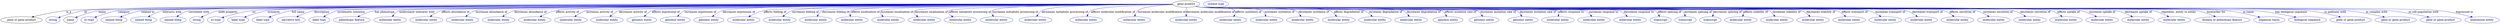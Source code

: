 digraph {
	graph [bb="0,0,10653,123"];
	node [label="\N"];
	"gene product"	 [height=0.5,
		label="gene product",
		pos="5091.1,105",
		width=1.5707];
	"gene or gene product"	 [height=0.5,
		pos="85.142,18",
		width=2.3651];
	"gene product" -> "gene or gene product"	 [label=is_a,
		lp="293.14,61.5",
		pos="e,131.08,33.323 5034.4,104.97 4510.7,104.69 529.59,101.45 282.14,69 233.54,62.626 179.76,48.181 140.68,36.286"];
	id	 [color=blue,
		height=0.5,
		label=string,
		pos="219.14,18",
		width=0.84854];
	"gene product" -> id	 [color=blue,
		label=id,
		lp="370.64,61.5",
		pos="e,242.98,29.379 5034.2,104.8 4506.7,102.89 486.36,87.741 365.14,69 324.97,62.79 281.26,46.09 252.23,33.478",
		style=solid];
	name	 [height=0.5,
		pos="298.14,18",
		width=0.84854];
	"gene product" -> name	 [color=blue,
		label=name,
		lp="448.64,61.5",
		pos="e,321.27,29.854 5034.2,104.82 4510.9,103.12 552.21,89.565 433.14,69 396.64,62.696 357.27,46.663 330.53,34.242",
		style=solid];
	category	 [color=blue,
		height=0.5,
		label="iri type",
		pos="383.14,18",
		width=1.011];
	"gene product" -> category	 [color=blue,
		label=category,
		lp="545.64,61.5",
		pos="e,409.27,30.773 5034.5,104.82 4517.9,103.1 638.81,89.558 522.14,69 485.57,62.555 446.01,47.143 418.48,34.937",
		style=solid];
	"related to"	 [color=blue,
		height=0.5,
		label="named thing",
		pos="493.14,18",
		width=1.5346];
	"gene product" -> "related to"	 [color=blue,
		label="related to",
		lp="651.14,61.5",
		pos="e,523.15,33.195 5034.6,104.83 4524.9,103.23 738.8,90.667 625.14,69 592.83,62.84 558.21,49.172 532.53,37.535",
		style=solid];
	"interacts with"	 [color=blue,
		height=0.5,
		label="named thing",
		pos="621.14,18",
		width=1.5346];
	"gene product" -> "interacts with"	 [color=blue,
		label="interacts with",
		lp="757.14,61.5",
		pos="e,645.09,34.41 5034.6,104.9 4530.9,103.96 830,96.112 720.14,69 696.59,63.187 672.34,50.822 653.74,39.723",
		style=solid];
	"correlated with"	 [color=blue,
		height=0.5,
		label="named thing",
		pos="749.14,18",
		width=1.5346];
	"gene product" -> "correlated with"	 [color=blue,
		label="correlated with",
		lp="872.14,61.5",
		pos="e,769.18,34.88 5034.5,104.95 4537.4,104.44 936.94,99.701 831.14,69 811.76,63.376 792.48,51.765 777.48,41.04",
		style=solid];
	"node property"	 [color=blue,
		height=0.5,
		label=string,
		pos="853.14,18",
		width=0.84854];
	"gene product" -> "node property"	 [color=blue,
		label="node property",
		lp="997.14,61.5",
		pos="e,874.03,31.485 5034.3,104.85 4545.1,103.52 1063.1,93.18 959.14,69 931.89,62.66 903.44,48.497 882.89,36.701",
		style=solid];
	iri	 [color=blue,
		height=0.5,
		label="iri type",
		pos="938.14,18",
		width=1.011];
	"gene product" -> iri	 [color=blue,
		label=iri,
		lp="1109.6,61.5",
		pos="e,966.13,29.677 5034.5,104.91 4563.3,104.12 1306.6,97.629 1103.1,69 1058.2,62.678 1008.7,46.007 975.79,33.432",
		style=solid];
	synonym	 [color=blue,
		height=0.5,
		label="label type",
		pos="1038.1,18",
		width=1.2638];
	"gene product" -> synonym	 [color=blue,
		label=synonym,
		lp="1198.6,61.5",
		pos="e,1066.5,32.092 5034.3,104.75 4559.7,102.67 1272.4,87.593 1173.1,69 1139,62.611 1102.3,48.209 1075.8,36.333",
		style=solid];
	"full name"	 [color=blue,
		height=0.5,
		label="label type",
		pos="1147.1,18",
		width=1.2638];
	"gene product" -> "full name"	 [color=blue,
		label="full name",
		lp="1306.6,61.5",
		pos="e,1175.3,32.209 5034.4,104.74 4567.5,102.6 1376.5,87.318 1280.1,69 1246.6,62.626 1210.6,48.296 1184.5,36.445",
		style=solid];
	description	 [color=blue,
		height=0.5,
		label="narrative text",
		pos="1268.1,18",
		width=1.6068];
	"gene product" -> description	 [color=blue,
		label=description,
		lp="1412.6,61.5",
		pos="e,1295.6,34.163 5034.4,104.77 4574.9,102.88 1475.3,89.367 1382.1,69 1354.9,63.045 1326.3,50.199 1304.5,38.891",
		style=solid];
	"systematic synonym"	 [color=blue,
		height=0.5,
		label="label type",
		pos="1389.1,18",
		width=1.2638];
	"gene product" -> "systematic synonym"	 [color=blue,
		label="systematic synonym",
		lp="1541.1,61.5",
		pos="e,1411.5,33.895 5034.6,104.81 4582.7,103.22 1574.9,91.844 1485.1,69 1462.1,63.135 1438.5,50.684 1420.4,39.553",
		style=solid];
	"has phenotype"	 [color=blue,
		height=0.5,
		label="phenotypic feature",
		pos="1529.1,18",
		width=2.1304];
	"gene product" -> "has phenotype"	 [color=blue,
		label="has phenotype",
		lp="1687.6,61.5",
		pos="e,1558.9,34.66 5034.4,104.72 4593.7,102.47 1734.5,87.199 1648.1,69 1620.1,63.094 1590.5,50.429 1567.8,39.199",
		style=solid];
	"molecularly interacts with"	 [color=blue,
		height=0.5,
		label="molecular entity",
		pos="1693.1,18",
		width=1.9137];
	"gene product" -> "molecularly interacts with"	 [color=blue,
		label="molecularly interacts with",
		lp="1826.6,61.5",
		pos="e,1708.5,35.808 5034.4,104.91 4601.3,104.16 1835.4,98.253 1755.1,69 1740.4,63.622 1726.6,53.101 1715.8,43.005",
		style=solid];
	"affects abundance of"	 [color=blue,
		height=0.5,
		label="molecular entity",
		pos="1849.1,18",
		width=1.9137];
	"gene product" -> "affects abundance of"	 [color=blue,
		label="affects abundance of",
		lp="1993.6,61.5",
		pos="e,1871.2,35.125 5034.5,104.75 4615.9,102.87 2014.8,90.358 1937.1,69 1916.6,63.351 1895.9,51.698 1879.7,40.956",
		style=solid];
	"increases abundance of"	 [color=blue,
		height=0.5,
		label="molecular entity",
		pos="2005.1,18",
		width=1.9137];
	"gene product" -> "increases abundance of"	 [color=blue,
		label="increases abundance of",
		lp="2147.6,61.5",
		pos="e,2025,35.355 5034.6,104.76 4627.5,102.95 2157.5,91.107 2084.1,69 2065.6,63.41 2047.3,52.039 2032.9,41.45",
		style=solid];
	"decreases abundance of"	 [color=blue,
		height=0.5,
		label="molecular entity",
		pos="2161.1,18",
		width=1.9137];
	"gene product" -> "decreases abundance of"	 [color=blue,
		label="decreases abundance of",
		lp="2315.6,61.5",
		pos="e,2183.8,35.119 5034.3,104.67 4639.7,102.34 2320.8,87.841 2251.1,69 2230.2,63.343 2209,51.69 2192.5,40.949",
		style=solid];
	"affects activity of"	 [color=blue,
		height=0.5,
		label="molecular entity",
		pos="2317.1,18",
		width=1.9137];
	"gene product" -> "affects activity of"	 [color=blue,
		label="affects activity of",
		lp="2476.1,61.5",
		pos="e,2344.7,34.629 5034.3,104.9 4660,104.16 2559.6,98.68 2428.1,69 2402,63.099 2374.6,50.606 2353.6,39.462",
		style=solid];
	"increases activity of"	 [color=blue,
		height=0.5,
		label="molecular entity",
		pos="2473.1,18",
		width=1.9137];
	"gene product" -> "increases activity of"	 [color=blue,
		label="increases activity of",
		lp="2618.6,61.5",
		pos="e,2496.1,35.109 5034.5,104.58 4666.4,101.78 2625.8,85.574 2564.1,69 2542.8,63.276 2521.2,51.458 2504.4,40.639",
		style=solid];
	"decreases activity of"	 [color=blue,
		height=0.5,
		label="molecular entity",
		pos="2629.1,18",
		width=1.9137];
	"gene product" -> "decreases activity of"	 [color=blue,
		label="decreases activity of",
		lp="2762.1,61.5",
		pos="e,2648.4,35.33 5034.6,104.58 4678.8,101.92 2763.6,86.762 2706.1,69 2688.1,63.427 2670.4,52.213 2656.5,41.716",
		style=solid];
	"affects expression of"	 [color=blue,
		height=0.5,
		label="genomic entity",
		pos="2780.1,18",
		width=1.7693];
	"gene product" -> "affects expression of"	 [color=blue,
		label="affects expression of",
		lp="2904.6,61.5",
		pos="e,2797.1,35.549 5034.4,104.57 4690.6,101.92 2901.4,87.238 2848.1,69 2832.1,63.525 2816.9,52.737 2804.8,42.487",
		style=solid];
	"increases expression of"	 [color=blue,
		height=0.5,
		label="genomic entity",
		pos="2925.1,18",
		width=1.7693];
	"gene product" -> "increases expression of"	 [color=blue,
		label="increases expression of",
		lp="3053.6,61.5",
		pos="e,2941.2,35.531 5034.5,104.53 4704.2,101.7 3039.7,86.591 2990.1,69 2974.7,63.501 2960,52.71 2948.6,42.465",
		style=solid];
	"decreases expression of"	 [color=blue,
		height=0.5,
		label="genomic entity",
		pos="3070.1,18",
		width=1.7693];
	"gene product" -> "decreases expression of"	 [color=blue,
		label="decreases expression of",
		lp="3216.6,61.5",
		pos="e,3090.5,35.065 5034.6,104.8 4724.8,103.58 3244.6,96.342 3152.1,69 3132.9,63.318 3113.8,51.822 3098.8,41.181",
		style=solid];
	"affects folding of"	 [color=blue,
		height=0.5,
		label="molecular entity",
		pos="3221.1,18",
		width=1.9137];
	"gene product" -> "affects folding of"	 [color=blue,
		label="affects folding of",
		lp="3370.1,61.5",
		pos="e,3246.7,34.82 5034.4,104.55 4741.2,102.12 3408,89.946 3323.1,69 3299.2,63.102 3274.5,50.906 3255.4,39.919",
		style=solid];
	"increases folding of"	 [color=blue,
		height=0.5,
		label="molecular entity",
		pos="3377.1,18",
		width=1.9137];
	"gene product" -> "increases folding of"	 [color=blue,
		label="increases folding of",
		lp="3502.1,61.5",
		pos="e,3395,35.524 5034.2,104.7 4753.3,103.09 3524.8,94.609 3448.1,69 3431.5,63.438 3415.4,52.491 3402.7,42.161",
		style=solid];
	"decreases folding of"	 [color=blue,
		height=0.5,
		label="molecular entity",
		pos="3533.1,18",
		width=1.9137];
	"gene product" -> "decreases folding of"	 [color=blue,
		label="decreases folding of",
		lp="3634.1,61.5",
		pos="e,3543.7,35.888 5034.3,104.9 4767.1,104.29 3646.4,99.86 3579.1,69 3567.5,63.652 3557.5,53.802 3549.9,44.173",
		style=solid];
	"affects localization of"	 [color=blue,
		height=0.5,
		label="molecular entity",
		pos="3689.1,18",
		width=1.9137];
	"gene product" -> "affects localization of"	 [color=blue,
		label="affects localization of",
		lp="3761.1,61.5",
		pos="e,3688.6,36.003 5034.4,104.46 4776.9,101.88 3728.6,90.113 3702.1,69 3695.2,63.429 3691.6,54.676 3689.9,45.984",
		style=solid];
	"increases localization of"	 [color=blue,
		height=0.5,
		label="molecular entity",
		pos="3845.1,18",
		width=1.9137];
	"gene product" -> "increases localization of"	 [color=blue,
		label="increases localization of",
		lp="3894.1,61.5",
		pos="e,3831,36.087 5034.2,104.45 4790.9,101.96 3849.4,90.912 3828.1,69 3821.8,62.512 3822.7,53.625 3826.3,45.086",
		style=solid];
	"decreases localization of"	 [color=blue,
		height=0.5,
		label="molecular entity",
		pos="4001.1,18",
		width=1.9137];
	"gene product" -> "decreases localization of"	 [color=blue,
		label="decreases localization of",
		lp="4035.1,61.5",
		pos="e,3978.6,35.267 5034.6,104.25 4809.3,101.11 3986.9,88.344 3968.1,69 3960.7,61.266 3964.4,51.589 3971.6,42.749",
		style=solid];
	"affects metabolic processing of"	 [color=blue,
		height=0.5,
		label="molecular entity",
		pos="4157.1,18",
		width=1.9137];
	"gene product" -> "affects metabolic processing of"	 [color=blue,
		label="affects metabolic processing of",
		lp="4195.6,61.5",
		pos="e,4127,34.251 5034.5,103.97 4827.9,100.1 4126.3,85.737 4110.1,69 4101.2,59.703 4108,49.244 4118.9,40.229",
		style=solid];
	"increases metabolic processing of"	 [color=blue,
		height=0.5,
		label="molecular entity",
		pos="4313.1,18",
		width=1.9137];
	"gene product" -> "increases metabolic processing of"	 [color=blue,
		label="increases metabolic processing of",
		lp="4381.1,61.5",
		pos="e,4295.4,35.734 5034.6,104.58 4856.1,102.97 4314.9,95.901 4289.1,69 4282.4,61.998 4284.5,52.784 4289.6,44.117",
		style=solid];
	"decreases metabolic processing of"	 [color=blue,
		height=0.5,
		label="molecular entity",
		pos="4469.1,18",
		width=1.9137];
	"gene product" -> "decreases metabolic processing of"	 [color=blue,
		label="decreases metabolic processing of",
		lp="4581.6,61.5",
		pos="e,4470.9,36.075 5034.7,103.29 4888.9,98.65 4509.9,85.099 4488.1,69 4480.6,63.448 4476.1,54.583 4473.3,45.791",
		style=solid];
	"affects molecular modification of"	 [color=blue,
		height=0.5,
		label="molecular entity",
		pos="4664.1,18",
		width=1.9137];
	"gene product" -> "affects molecular modification of"	 [color=blue,
		label="affects molecular modification of",
		lp="4784.1,61.5",
		pos="e,4669.3,36.155 5034.8,102.84 4931.6,98.447 4720.2,87.325 4692.1,69 4683.7,63.477 4677.6,54.501 4673.3,45.607",
		style=solid];
	"increases molecular modification of"	 [color=blue,
		height=0.5,
		label="molecular entity",
		pos="4871.1,18",
		width=1.9137];
	"gene product" -> "increases molecular modification of"	 [color=blue,
		label="increases molecular modification of",
		lp="4988.6,61.5",
		pos="e,4873.4,36.179 5035.8,101.19 4984.1,96.576 4911.8,87.064 4890.1,69 4883.2,63.167 4878.7,54.505 4875.9,45.967",
		style=solid];
	"decreases molecular modification of"	 [color=blue,
		height=0.5,
		label="molecular entity",
		pos="5091.1,18",
		width=1.9137];
	"gene product" -> "decreases molecular modification of"	 [color=blue,
		label="decreases molecular modification of",
		lp="5190.6,61.5",
		pos="e,5091.1,36.003 5091.1,86.974 5091.1,75.192 5091.1,59.561 5091.1,46.158",
		style=solid];
	"affects synthesis of"	 [color=blue,
		height=0.5,
		label="molecular entity",
		pos="5253.1,18",
		width=1.9137];
	"gene product" -> "affects synthesis of"	 [color=blue,
		label="affects synthesis of",
		lp="5347.6,61.5",
		pos="e,5278.3,34.82 5132.5,92.619 5140.3,90.55 5148.5,88.569 5156.1,87 5185.8,80.947 5271.2,91.771 5291.1,69 5298.6,60.498 5294,50.642 \
5285.8,41.875",
		style=solid];
	"increases synthesis of"	 [color=blue,
		height=0.5,
		label="molecular entity",
		pos="5409.1,18",
		width=1.9137];
	"gene product" -> "increases synthesis of"	 [color=blue,
		label="increases synthesis of",
		lp="5471.1,61.5",
		pos="e,5412.6,36.038 5131.8,92.423 5139.8,90.32 5148.2,88.377 5156.1,87 5183.4,82.29 5384.4,88.288 5404.1,69 5410.2,63.083 5412.5,54.507 \
5412.9,46.071",
		style=solid];
	"decreases synthesis of"	 [color=blue,
		height=0.5,
		label="molecular entity",
		pos="5565.1,18",
		width=1.9137];
	"gene product" -> "decreases synthesis of"	 [color=blue,
		label="decreases synthesis of",
		lp="5609.6,61.5",
		pos="e,5559.2,36.115 5131.4,92.355 5139.5,90.23 5148,88.297 5156.1,87 5197.7,80.348 5498,90.478 5534.1,69 5543.2,63.619 5550,54.466 5554.8,\
45.388",
		style=solid];
	"affects degradation of"	 [color=blue,
		height=0.5,
		label="molecular entity",
		pos="5721.1,18",
		width=1.9137];
	"gene product" -> "affects degradation of"	 [color=blue,
		label="affects degradation of",
		lp="5753.6,61.5",
		pos="e,5710.2,35.845 5131.4,92.273 5139.5,90.155 5148,88.245 5156.1,87 5213.1,78.255 5621.8,93.032 5674.1,69 5686,63.544 5696.3,53.54 \
5704.2,43.828",
		style=solid];
	"increases degradation of"	 [color=blue,
		height=0.5,
		label="molecular entity",
		pos="5877.1,18",
		width=1.9137];
	"gene product" -> "increases degradation of"	 [color=blue,
		label="increases degradation of",
		lp="5908.6,61.5",
		pos="e,5862.4,35.707 5131.4,92.224 5139.5,90.11 5148,88.214 5156.1,87 5228.8,76.116 5748.5,95.285 5817.1,69 5831.5,63.49 5844.9,52.953 \
5855.3,42.881",
		style=solid];
	"decreases degradation of"	 [color=blue,
		height=0.5,
		label="molecular entity",
		pos="6033.1,18",
		width=1.9137];
	"gene product" -> "decreases degradation of"	 [color=blue,
		label="decreases degradation of",
		lp="6069.6,61.5",
		pos="e,6020.2,35.703 5131.4,92.19 5139.5,90.079 5148,88.193 5156.1,87 5246.6,73.692 5894.5,103.72 5979.1,69 5992.3,63.593 6004.2,53.355 \
6013.4,43.464",
		style=solid];
	"affects mutation rate of"	 [color=blue,
		height=0.5,
		label="genomic entity",
		pos="6184.1,18",
		width=1.7693];
	"gene product" -> "affects mutation rate of"	 [color=blue,
		label="affects mutation rate of",
		lp="6224.1,61.5",
		pos="e,6174.5,35.885 5131.4,92.167 5139.5,90.058 5148,88.178 5156.1,87 5210.3,79.134 6091.7,92.524 6141.1,69 6152.4,63.648 6161.8,53.797 \
6168.9,44.17",
		style=solid];
	"increases mutation rate of"	 [color=blue,
		height=0.5,
		label="genomic entity",
		pos="6329.1,18",
		width=1.7693];
	"gene product" -> "increases mutation rate of"	 [color=blue,
		label="increases mutation rate of",
		lp="6380.1,61.5",
		pos="e,6321.3,36.079 5131.4,92.151 5139.5,90.043 5148,88.168 5156.1,87 5218.6,78.005 6236.1,98.119 6292.1,69 6302.3,63.722 6310.3,54.246 \
6316.3,44.882",
		style=solid];
	"decreases mutation rate of"	 [color=blue,
		height=0.5,
		label="genomic entity",
		pos="6474.1,18",
		width=1.7693];
	"gene product" -> "decreases mutation rate of"	 [color=blue,
		label="decreases mutation rate of",
		lp="6539.1,61.5",
		pos="e,6472.5,36.232 5131,92.229 5139.2,90.085 5147.9,88.177 5156.1,87 5191.9,81.893 6425.6,89.792 6455.1,69 6462.8,63.621 6467.3,54.796 \
6470.1,45.987",
		style=solid];
	"affects response to"	 [color=blue,
		height=0.5,
		label="molecular entity",
		pos="6625.1,18",
		width=1.9137];
	"gene product" -> "affects response to"	 [color=blue,
		label="affects response to",
		lp="6676.1,61.5",
		pos="e,6626.8,36.184 5131,92.219 5139.2,90.076 5147.9,88.17 5156.1,87 5196.3,81.294 6584,94.948 6615.1,69 6621.8,63.456 6624.9,54.901 \
6626.1,46.371",
		style=solid];
	"increases response to"	 [color=blue,
		height=0.5,
		label="molecular entity",
		pos="6781.1,18",
		width=1.9137];
	"gene product" -> "increases response to"	 [color=blue,
		label="increases response to",
		lp="6809.6,61.5",
		pos="e,6769.3,35.982 5131,92.213 5139.2,90.071 5147.9,88.167 5156.1,87 5242.8,74.721 6650.7,103.35 6731.1,69 6743.5,63.715 6754.4,53.736 \
6762.8,43.998",
		style=solid];
	"decreases response to"	 [color=blue,
		height=0.5,
		label="molecular entity",
		pos="6937.1,18",
		width=1.9137];
	"gene product" -> "decreases response to"	 [color=blue,
		label="decreases response to",
		lp="6957.1,61.5",
		pos="e,6920.8,35.574 5131,92.207 5139.2,90.065 5147.9,88.163 5156.1,87 5250.5,73.673 6781.1,100.25 6871.1,69 6886.8,63.559 6901.7,52.774 \
6913.3,42.518",
		style=solid];
	"affects splicing of"	 [color=blue,
		height=0.5,
		label=transcript,
		pos="7068.1,18",
		width=1.2277];
	"gene product" -> "affects splicing of"	 [color=blue,
		label="affects splicing of",
		lp="7090.1,61.5",
		pos="e,7057.3,35.466 5131,92.202 5139.2,90.06 5147.9,88.159 5156.1,87 5207.4,79.779 6972.7,89.767 7020.1,69 7032.4,63.628 7043,53.436 \
7051.1,43.567",
		style=solid];
	"increases splicing of"	 [color=blue,
		height=0.5,
		label=transcript,
		pos="7174.1,18",
		width=1.2277];
	"gene product" -> "increases splicing of"	 [color=blue,
		label="increases splicing of",
		lp="7215.1,61.5",
		pos="e,7168.4,36.014 5131,92.198 5139.2,90.057 5147.9,88.157 5156.1,87 5210.8,79.319 7095.2,96.275 7143.1,69 7152.5,63.701 7159.3,54.35 \
7164.2,45.09",
		style=solid];
	"decreases splicing of"	 [color=blue,
		height=0.5,
		label=transcript,
		pos="7280.1,18",
		width=1.2277];
	"gene product" -> "decreases splicing of"	 [color=blue,
		label="decreases splicing of",
		lp="7340.1,61.5",
		pos="e,7283.8,35.978 5131,92.194 5139.2,90.053 5147.9,88.155 5156.1,87 5185.3,82.913 7253.4,88.862 7275.1,69 7281.4,63.238 7283.7,54.628 \
7284.1,46.115",
		style=solid];
	"affects stability of"	 [color=blue,
		height=0.5,
		label="molecular entity",
		pos="7411.1,18",
		width=1.9137];
	"gene product" -> "affects stability of"	 [color=blue,
		label="affects stability of",
		lp="7460.6,61.5",
		pos="e,7412.8,36.197 5131,92.191 5139.2,90.05 5147.9,88.153 5156.1,87 5187,82.677 7377.1,88.911 7401.1,69 7407.8,63.47 7410.9,54.919 \
7412.1,46.388",
		style=solid];
	"increases stability of"	 [color=blue,
		height=0.5,
		label="molecular entity",
		pos="7567.1,18",
		width=1.9137];
	"gene product" -> "increases stability of"	 [color=blue,
		label="increases stability of",
		lp="7592.1,61.5",
		pos="e,7554.6,35.77 5131,92.189 5139.2,90.048 5147.9,88.151 5156.1,87 5221,77.931 7453.5,93.715 7514.1,69 7527.2,63.677 7538.9,53.452 \
7547.9,43.546",
		style=solid];
	"decreases stability of"	 [color=blue,
		height=0.5,
		label="molecular entity",
		pos="7723.1,18",
		width=1.9137];
	"gene product" -> "decreases stability of"	 [color=blue,
		label="decreases stability of",
		lp="7739.6,61.5",
		pos="e,7705.3,35.614 5131,92.186 5139.2,90.046 5147.9,88.149 5156.1,87 5224.8,77.415 7586.2,90.485 7652.1,69 7668.8,63.56 7684.9,52.625 \
7697.6,42.271",
		style=solid];
	"affects transport of"	 [color=blue,
		height=0.5,
		label="molecular entity",
		pos="7879.1,18",
		width=1.9137];
	"gene product" -> "affects transport of"	 [color=blue,
		label="affects transport of",
		lp="7885.6,61.5",
		pos="e,7859.6,35.386 5131,92.184 5139.2,90.043 5147.9,88.148 5156.1,87 5228.9,76.858 7730.8,90.217 7801.1,69 7819.4,63.506 7837.3,52.298 \
7851.4,41.785",
		style=solid];
	"increases transport of"	 [color=blue,
		height=0.5,
		label="molecular entity",
		pos="8035.1,18",
		width=1.9137];
	"gene product" -> "increases transport of"	 [color=blue,
		label="increases transport of",
		lp="8038.6,61.5",
		pos="e,8011.4,35.172 5131,92.181 5139.2,90.041 5147.9,88.146 5156.1,87 5309.4,65.668 7791.3,107.55 7941.1,69 7963,63.367 7985.4,51.554 \
8002.8,40.714",
		style=solid];
	"decreases transport of"	 [color=blue,
		height=0.5,
		label="molecular entity",
		pos="8191.1,18",
		width=1.9137];
	"gene product" -> "decreases transport of"	 [color=blue,
		label="decreases transport of",
		lp="8197.6,61.5",
		pos="e,8168.5,35.167 5131,92.179 5139.2,90.039 5147.9,88.145 5156.1,87 5237.2,75.736 8022.1,90.097 8101.1,69 8122.1,63.412 8143.3,51.762 \
8159.8,41.006",
		style=solid];
	"affects secretion of"	 [color=blue,
		height=0.5,
		label="molecular entity",
		pos="8347.1,18",
		width=1.9137];
	"gene product" -> "affects secretion of"	 [color=blue,
		label="affects secretion of",
		lp="8349.1,61.5",
		pos="e,8325.6,35.161 5131,92.177 5139.2,90.037 5147.9,88.143 5156.1,87 5241.6,75.137 8178,92.05 8261.1,69 8281.3,63.403 8301.6,51.753 \
8317.4,40.999",
		style=solid];
	"increases secretion of"	 [color=blue,
		height=0.5,
		label="molecular entity",
		pos="8503.1,18",
		width=1.9137];
	"gene product" -> "increases secretion of"	 [color=blue,
		label="increases secretion of",
		lp="8504.1,61.5",
		pos="e,8478.7,34.932 5131,92.175 5139.2,90.036 5147.9,88.142 5156.1,87 5245.5,74.599 8317.5,90.689 8405.1,69 8428.2,63.296 8451.8,51.189 \
8470.1,40.203",
		style=solid];
	"decreases secretion of"	 [color=blue,
		height=0.5,
		label="molecular entity",
		pos="8659.1,18",
		width=1.9137];
	"gene product" -> "decreases secretion of"	 [color=blue,
		label="decreases secretion of",
		lp="8665.1,61.5",
		pos="e,8636,35.177 5131,92.174 5139.2,90.034 5147.9,88.141 5156.1,87 5250,73.993 8475.5,92.967 8567.1,69 8588.7,63.375 8610.5,51.561 \
8627.5,40.72",
		style=solid];
	"affects uptake of"	 [color=blue,
		height=0.5,
		label="molecular entity",
		pos="8815.1,18",
		width=1.9137];
	"gene product" -> "affects uptake of"	 [color=blue,
		label="affects uptake of",
		lp="8810.6,61.5",
		pos="e,8793.6,35.166 5131,92.172 5139.2,90.033 5147.9,88.14 5156.1,87 5254.5,73.387 8633.5,95.488 8729.1,69 8749.3,63.41 8769.6,51.761 \
8785.4,41.005",
		style=solid];
	"increases uptake of"	 [color=blue,
		height=0.5,
		label="molecular entity",
		pos="8971.1,18",
		width=1.9137];
	"gene product" -> "increases uptake of"	 [color=blue,
		label="increases uptake of",
		lp="8957.6,61.5",
		pos="e,8943.6,34.702 5131,92.171 5139.2,90.032 5147.9,88.14 5156.1,87 5258.1,72.896 8759.7,91.23 8860.1,69 8886.3,63.212 8913.7,50.721 \
8934.7,39.549",
		style=solid];
	"decreases uptake of"	 [color=blue,
		height=0.5,
		label="molecular entity",
		pos="9127.1,18",
		width=1.9137];
	"gene product" -> "decreases uptake of"	 [color=blue,
		label="decreases uptake of",
		lp="9113.6,61.5",
		pos="e,9099,34.706 5131,92.17 5139.2,90.03 5147.9,88.139 5156.1,87 5262.3,72.32 8909.4,91.792 9014.1,69 9040.7,63.218 9068.6,50.727 9090,\
39.554",
		style=solid];
	"regulates, entity to entity"	 [color=blue,
		height=0.5,
		label="molecular entity",
		pos="9283.1,18",
		width=1.9137];
	"gene product" -> "regulates, entity to entity"	 [color=blue,
		label="regulates, entity to entity",
		lp="9284.1,61.5",
		pos="e,9255.3,34.707 5131,92.169 5139.2,90.029 5147.9,88.138 5156.1,87 5266.6,71.733 9062.2,92.892 9171.1,69 9197.5,63.219 9225.1,50.727 \
9246.3,39.554",
		style=solid];
	"biomarker for"	 [color=blue,
		height=0.5,
		label="disease or phenotypic feature",
		pos="9484.1,18",
		width=3.1775];
	"gene product" -> "biomarker for"	 [color=blue,
		label="biomarker for",
		lp="9445.1,61.5",
		pos="e,9451,35.228 5131,92.167 5139.2,90.028 5147.9,88.137 5156.1,87 5387.3,55.082 9127.1,113.46 9356.1,69 9385.8,63.246 9417.3,50.764 \
9441.7,39.59",
		style=solid];
	"in taxon"	 [color=blue,
		height=0.5,
		label="organism taxon",
		pos="9682.1,18",
		width=1.8234];
	"gene product" -> "in taxon"	 [color=blue,
		label="in taxon",
		lp="9585.6,61.5",
		pos="e,9640.9,32.027 5131,92.167 5139.2,90.027 5147.9,88.137 5156.1,87 5394.5,54.102 9248.6,100.19 9487.1,69 9537,62.477 9592.4,47.188 \
9631.4,35.041",
		style=solid];
	"has biological sequence"	 [color=blue,
		height=0.5,
		label="biological sequence",
		pos="9846.1,18",
		width=2.2387];
	"gene product" -> "has biological sequence"	 [color=blue,
		label="has biological sequence",
		lp="9768.1,61.5",
		pos="e,9796,32.147 5131,92.166 5139.2,90.027 5147.9,88.136 5156.1,87 5401.4,53.167 9366.1,96.008 9612.1,69 9672.1,62.415 9739.3,46.897 \
9786.3,34.696",
		style=solid];
	"in pathway with"	 [color=blue,
		height=0.5,
		label="gene or gene product",
		pos="10030,18",
		width=2.3651];
	"gene product" -> "in pathway with"	 [color=blue,
		label="in pathway with",
		lp="9957.1,61.5",
		pos="e,9985.2,33.372 5131,92.165 5139.2,90.026 5147.9,88.135 5156.1,87 5413.8,51.484 9579.3,102.99 9837.1,69 9884.6,62.741 9937.1,48.384 \
9975.3,36.493",
		style=solid];
	"in complex with"	 [color=blue,
		height=0.5,
		label="gene or gene product",
		pos="10218,18",
		width=2.3651];
	"gene product" -> "in complex with"	 [color=blue,
		label="in complex with",
		lp="10133,61.5",
		pos="e,10170,32.882 5131,92.164 5139.2,90.025 5147.9,88.135 5156.1,87 5423,50.227 9737.7,101.08 10005,69 10058,62.607 10118,47.755 10160,\
35.717",
		style=solid];
	"in cell population with"	 [color=blue,
		height=0.5,
		label="gene or gene product",
		pos="10406,18",
		width=2.3651];
	"gene product" -> "in cell population with"	 [color=blue,
		label="in cell population with",
		lp="10332,61.5",
		pos="e,10356,32.639 5131,92.163 5139.2,90.024 5147.9,88.134 5156.1,87 5432.8,48.903 9904.7,100.69 10182,69 10239,62.541 10302,47.435 \
10347,35.33",
		style=solid];
	"expressed in"	 [color=blue,
		height=0.5,
		label="anatomical entity",
		pos="10581,18",
		width=2.004];
	"gene product" -> "expressed in"	 [color=blue,
		label="expressed in",
		lp="10503,61.5",
		pos="e,10540,32.885 5131,92.162 5139.2,90.023 5147.9,88.134 5156.1,87 5444.6,47.287 10110,108.95 10398,69 10444,62.693 10494,48.134 10530,\
36.179",
		style=solid];
	"macromolecular machine_name"	 [color=blue,
		height=0.5,
		label="symbol type",
		pos="5220.1,105",
		width=1.5165];
}
